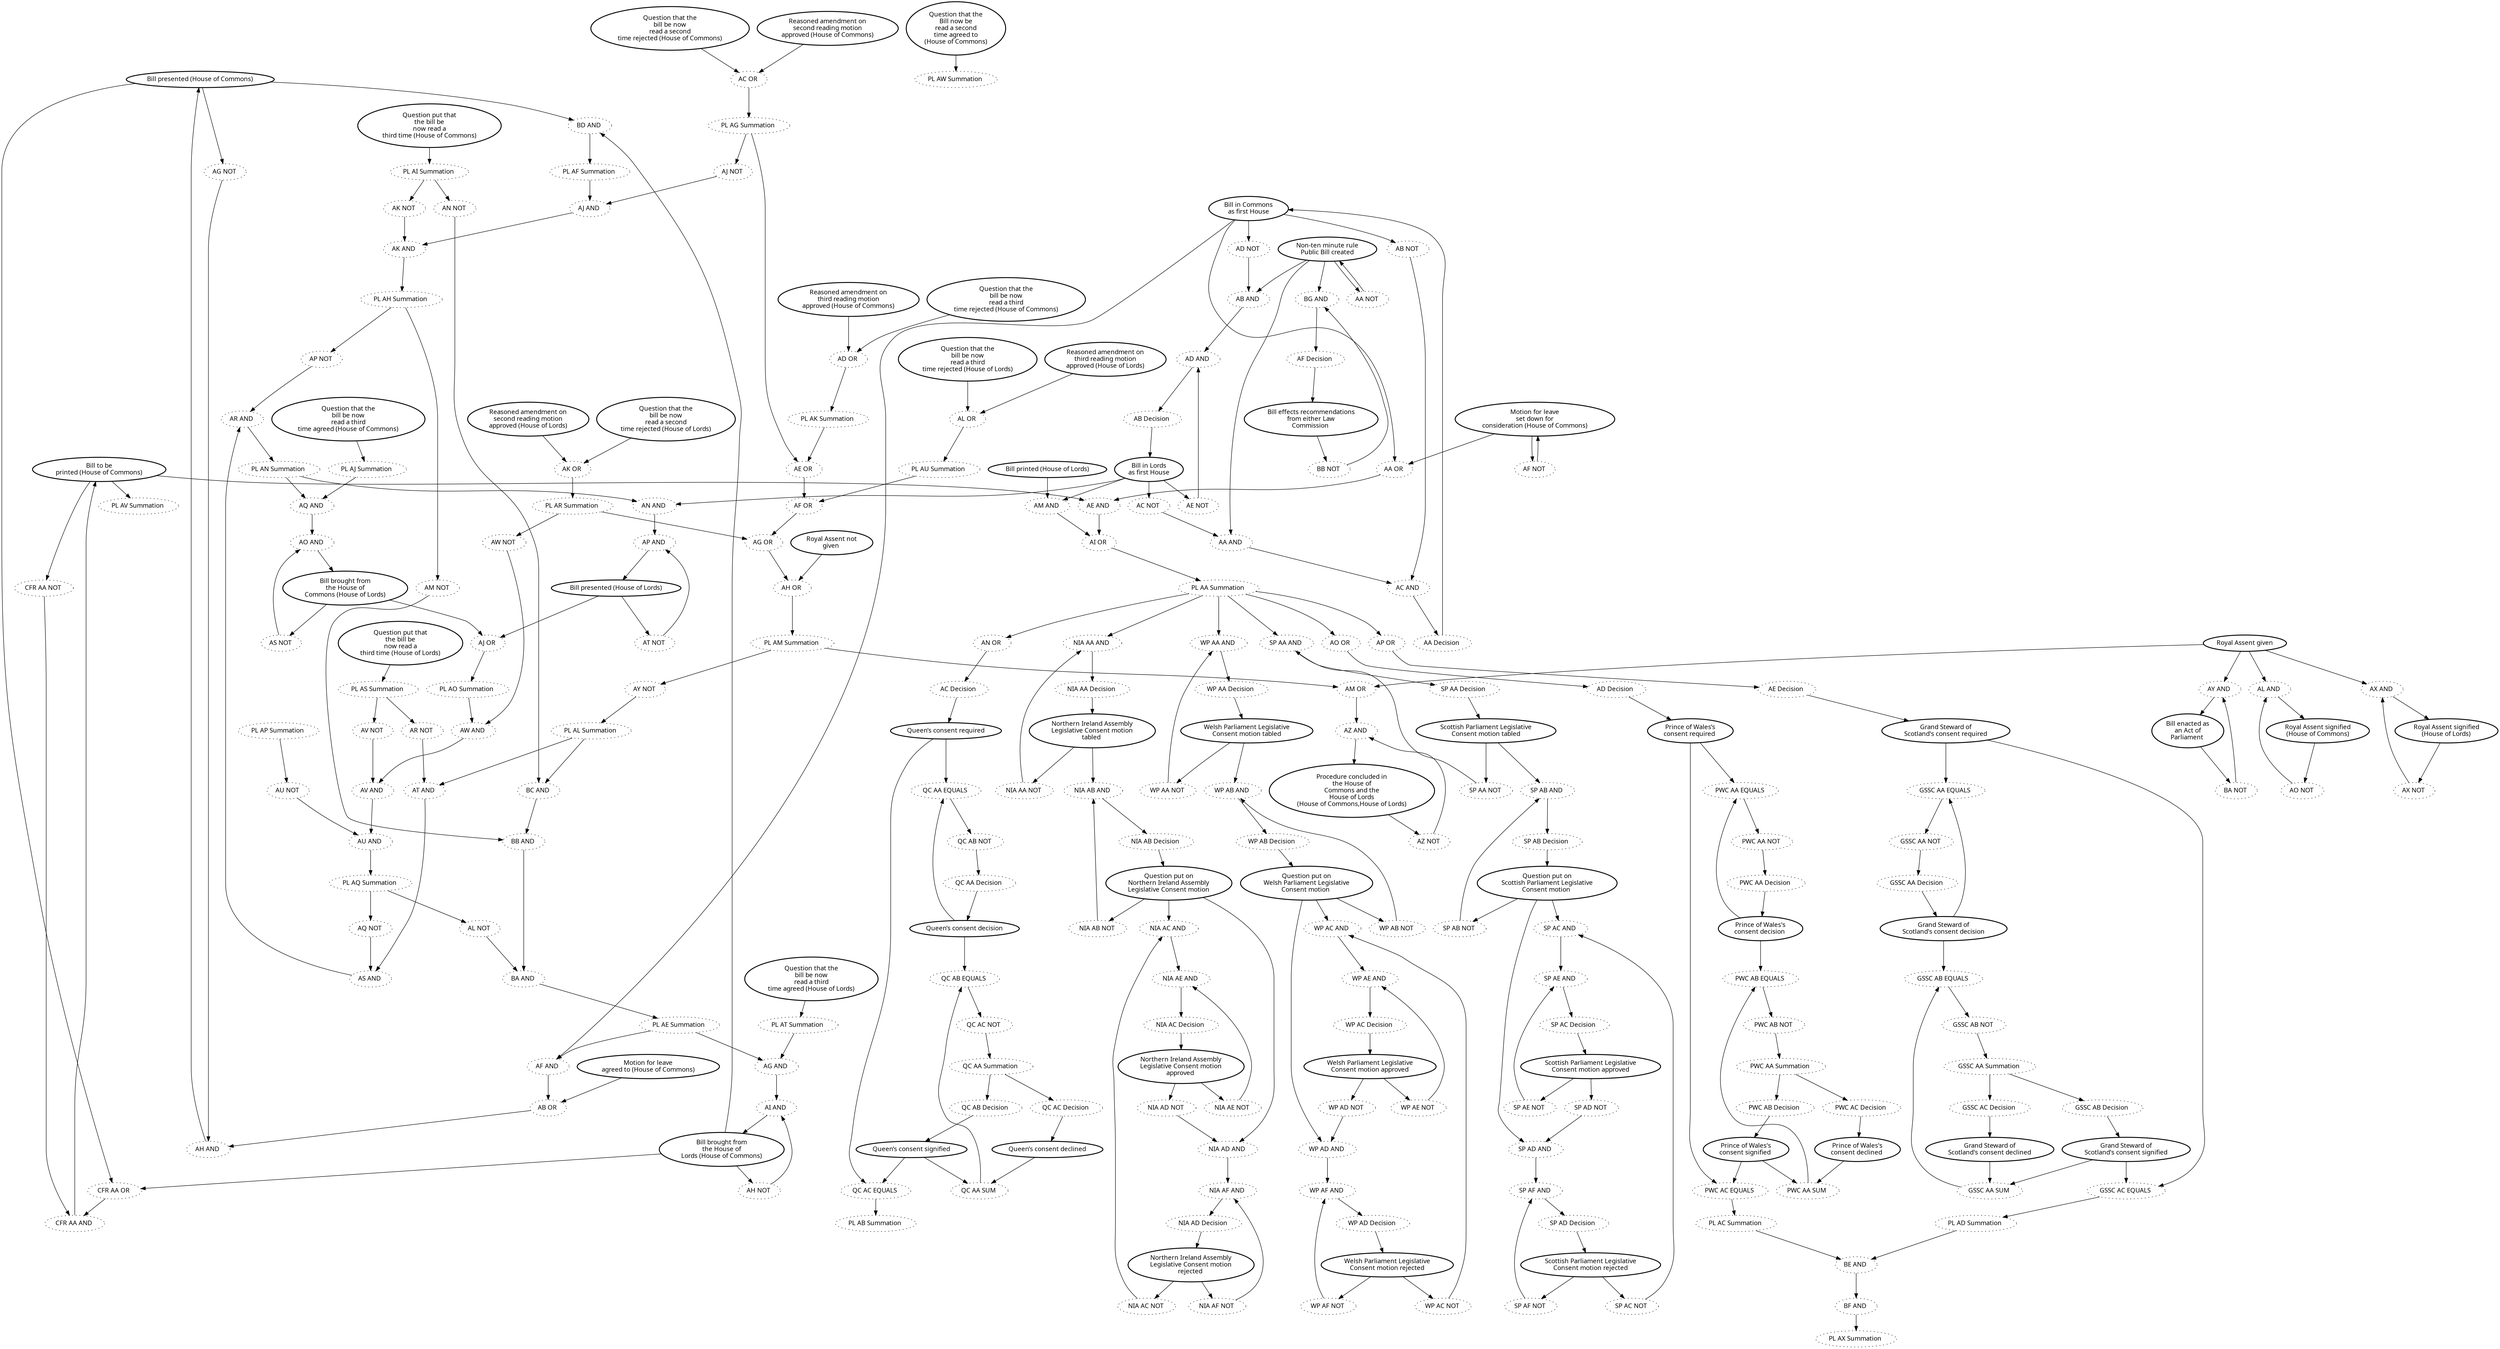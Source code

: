 digraph{graph[fontname="calibri"];node[fontname="calibri"];edge[fontname="calibri"];edge [style=solid, color=black];"1172"->"1173"[label=""];edge[style=solid, color=black];edge [style=solid, color=black];"1173"->"1185"[label=""];edge[style=solid, color=black];edge [style=solid, color=black];"1185"->"1189"[label=""];edge[style=solid, color=black];edge [style=solid, color=black];"1189"->"1179"[label=""];edge[style=solid, color=black];edge [style=solid, color=black];"1179"->"1173"[label=""];edge[style=solid, color=black];edge [style=solid, color=black];"1189"->"1174"[label=""];edge[style=solid, color=black];edge [style=solid, color=black];"1174"->"1186"[label=""];edge[style=solid, color=black];edge [style=solid, color=black];"1186"->"1190"[label=""];edge[style=solid, color=black];edge [style=solid, color=black];"1190"->"1180"[label=""];edge[style=solid, color=black];edge [style=solid, color=black];"1180"->"1174"[label=""];edge[style=solid, color=black];edge [style=solid, color=black];"1190"->"1175"[label=""];edge[style=solid, color=black];edge [style=solid, color=black];"1175"->"1177"[label=""];edge[style=solid, color=black];edge [style=solid, color=black];"1177"->"1187"[label=""];edge[style=solid, color=black];edge [style=solid, color=black];"1187"->"1191"[label=""];edge[style=solid, color=black];edge [style=solid, color=black];"1191"->"1183"[label=""];edge[style=solid, color=black];edge [style=solid, color=black];"1183"->"1177"[label=""];edge[style=solid, color=black];edge [style=solid, color=black];"1191"->"1182"[label=""];edge[style=solid, color=black];edge [style=solid, color=black];"1182"->"1176"[label=""];edge[style=solid, color=black];edge [style=solid, color=black];"1190"->"1176"[label=""];edge[style=solid, color=black];edge [style=solid, color=black];"1176"->"1178"[label=""];edge[style=solid, color=black];edge [style=solid, color=black];"1178"->"1188"[label=""];edge[style=solid, color=black];edge [style=solid, color=black];"1188"->"1192"[label=""];edge[style=solid, color=black];edge [style=solid, color=black];"1192"->"1184"[label=""];edge[style=solid, color=black];edge [style=solid, color=black];"1184"->"1178"[label=""];edge[style=solid, color=black];edge [style=solid, color=black];"1192"->"1181"[label=""];edge[style=solid, color=black];edge [style=solid, color=black];"1181"->"1175"[label=""];edge[style=solid, color=black];edge [style=solid, color=black];"1172"->"1207"[label=""];edge[style=solid, color=black];edge [style=solid, color=black];"1207"->"1197"[label=""];edge[style=solid, color=black];edge [style=solid, color=black];"1197"->"1193"[label=""];edge[style=solid, color=black];edge [style=solid, color=black];"1193"->"1201"[label=""];edge[style=solid, color=black];edge [style=solid, color=black];"1201"->"1207"[label=""];edge[style=solid, color=black];edge [style=solid, color=black];"1193"->"1208"[label=""];edge[style=solid, color=black];edge [style=solid, color=black];"1208"->"1198"[label=""];edge[style=solid, color=black];edge [style=solid, color=black];"1198"->"1194"[label=""];edge[style=solid, color=black];edge [style=solid, color=black];"1194"->"1202"[label=""];edge[style=solid, color=black];edge [style=solid, color=black];"1202"->"1208"[label=""];edge[style=solid, color=black];edge [style=solid, color=black];"1194"->"1209"[label=""];edge[style=solid, color=black];edge [style=solid, color=black];"1209"->"1211"[label=""];edge[style=solid, color=black];edge [style=solid, color=black];"1211"->"1199"[label=""];edge[style=solid, color=black];edge [style=solid, color=black];"1199"->"1195"[label=""];edge[style=solid, color=black];edge [style=solid, color=black];"1195"->"1205"[label=""];edge[style=solid, color=black];edge [style=solid, color=black];"1205"->"1211"[label=""];edge[style=solid, color=black];edge [style=solid, color=black];"1195"->"1204"[label=""];edge[style=solid, color=black];edge [style=solid, color=black];"1204"->"1210"[label=""];edge[style=solid, color=black];edge [style=solid, color=black];"1194"->"1210"[label=""];edge[style=solid, color=black];edge [style=solid, color=black];"1210"->"1212"[label=""];edge[style=solid, color=black];edge [style=solid, color=black];"1212"->"1200"[label=""];edge[style=solid, color=black];edge [style=solid, color=black];"1200"->"1196"[label=""];edge[style=solid, color=black];edge [style=solid, color=black];"1196"->"1206"[label=""];edge[style=solid, color=black];edge [style=solid, color=black];"1206"->"1212"[label=""];edge[style=solid, color=black];edge [style=solid, color=black];"1196"->"1203"[label=""];edge[style=solid, color=black];edge [style=solid, color=black];"1203"->"1209"[label=""];edge[style=solid, color=black];edge [style=solid, color=black];"1172"->"1217"[label=""];edge[style=solid, color=black];edge [style=solid, color=black];"1229"->"1213"[label=""];edge[style=solid, color=black];edge [style=solid, color=black];"1213"->"1223"[label=""];edge[style=solid, color=black];edge [style=solid, color=black];"1223"->"1217"[label=""];edge[style=solid, color=black];edge [style=solid, color=black];"1213"->"1218"[label=""];edge[style=solid, color=black];edge [style=solid, color=black];"1218"->"1230"[label=""];edge[style=solid, color=black];edge [style=solid, color=black];"1230"->"1214"[label=""];edge[style=solid, color=black];edge [style=solid, color=black];"1214"->"1224"[label=""];edge[style=solid, color=black];edge [style=solid, color=black];"1224"->"1218"[label=""];edge[style=solid, color=black];edge [style=solid, color=black];"1214"->"1219"[label=""];edge[style=solid, color=black];edge [style=solid, color=black];"1219"->"1221"[label=""];edge[style=solid, color=black];edge [style=solid, color=black];"1221"->"1231"[label=""];edge[style=solid, color=black];edge [style=solid, color=black];"1231"->"1215"[label=""];edge[style=solid, color=black];edge [style=solid, color=black];"1215"->"1227"[label=""];edge[style=solid, color=black];edge [style=solid, color=black];"1227"->"1221"[label=""];edge[style=solid, color=black];edge [style=solid, color=black];"1215"->"1226"[label=""];edge[style=solid, color=black];edge [style=solid, color=black];"1226"->"1220"[label=""];edge[style=solid, color=black];edge [style=solid, color=black];"1214"->"1220"[label=""];edge[style=solid, color=black];edge [style=solid, color=black];"1220"->"1222"[label=""];edge[style=solid, color=black];edge [style=solid, color=black];"1222"->"1232"[label=""];edge[style=solid, color=black];edge [style=solid, color=black];"1232"->"1216"[label=""];edge[style=solid, color=black];edge [style=solid, color=black];"1216"->"1228"[label=""];edge[style=solid, color=black];edge [style=solid, color=black];"1228"->"1222"[label=""];edge[style=solid, color=black];edge [style=solid, color=black];"1216"->"1225"[label=""];edge[style=solid, color=black];edge [style=solid, color=black];"1225"->"1219"[label=""];edge[style=solid, color=black];edge [style=solid, color=black];"1217"->"1229"[label=""];edge[style=solid, color=black];edge [style=solid, color=black];"1233"->"1245"[label=""];edge[style=solid, color=black];edge [style=solid, color=black];"1234"->"1245"[label=""];edge[style=solid, color=black];edge [style=solid, color=black];"1245"->"1248"[label=""];edge[style=solid, color=black];edge [style=solid, color=black];"1248"->"1239"[label=""];edge[style=solid, color=black];edge [style=solid, color=black];"1239"->"1234"[label=""];edge[style=solid, color=black];edge [style=solid, color=black];"1234"->"1246"[label=""];edge[style=solid, color=black];edge [style=solid, color=black];"1246"->"1249"[label=""];edge[style=solid, color=black];edge [style=solid, color=black];"1249"->"1237"[label=""];edge[style=solid, color=black];edge [style=solid, color=black];"1237"->"1240"[label=""];edge[style=solid, color=black];edge [style=solid, color=black];"1237"->"1241"[label=""];edge[style=solid, color=black];edge [style=solid, color=black];"1241"->"1236"[label=""];edge[style=solid, color=black];edge [style=solid, color=black];"1236"->"1244"[label=""];edge[style=solid, color=black];edge [style=solid, color=black];"1240"->"1235"[label=""];edge[style=solid, color=black];edge [style=solid, color=black];"1235"->"1244"[label=""];edge[style=solid, color=black];edge [style=solid, color=black];"1244"->"1246"[label=""];edge[style=solid, color=black];edge [style=solid, color=black];"1233"->"1250"[label=""];edge[style=solid, color=black];edge [style=solid, color=black];"1235"->"1250"[label=""];edge[style=solid, color=black];edge [style=solid, color=black];"1250"->"1238"[label=""];edge[style=solid, color=black];edge [style=solid, color=black];"1262"->"1257"[label=""];edge[style=solid, color=black];edge [style=solid, color=black];"1257"->"1251"[label=""];edge[style=solid, color=black];edge [style=solid, color=black];"1251"->"1253"[label=""];edge[style=solid, color=black];edge [style=solid, color=black];"1253"->"1263"[label=""];edge[style=solid, color=black];edge [style=solid, color=black];"1263"->"1257"[label=""];edge[style=solid, color=black];edge [style=solid, color=black];"1263"->"1258"[label=""];edge[style=solid, color=black];edge [style=solid, color=black];"1258"->"1252"[label=""];edge[style=solid, color=black];edge [style=solid, color=black];"1252"->"1260"[label=""];edge[style=solid, color=black];edge [style=solid, color=black];"1260"->"1254"[label=""];edge[style=solid, color=black];edge [style=solid, color=black];"1260"->"1255"[label=""];edge[style=solid, color=black];edge [style=solid, color=black];"1255"->"1265"[label=""];edge[style=solid, color=black];edge [style=solid, color=black];"1265"->"1256"[label=""];edge[style=solid, color=black];edge [style=solid, color=black];"1256"->"1258"[label=""];edge[style=solid, color=black];edge [style=solid, color=black];"1254"->"1264"[label=""];edge[style=solid, color=black];edge [style=solid, color=black];"1264"->"1256"[label=""];edge[style=solid, color=black];edge [style=solid, color=black];"1262"->"1259"[label=""];edge[style=solid, color=black];edge [style=solid, color=black];"1264"->"1259"[label=""];edge[style=solid, color=black];edge [style=solid, color=black];"1259"->"1261"[label=""];edge[style=solid, color=black];edge [style=solid, color=black];"1277"->"1272"[label=""];edge[style=solid, color=black];edge [style=solid, color=black];"1272"->"1266"[label=""];edge[style=solid, color=black];edge [style=solid, color=black];"1266"->"1268"[label=""];edge[style=solid, color=black];edge [style=solid, color=black];"1268"->"1278"[label=""];edge[style=solid, color=black];edge [style=solid, color=black];"1278"->"1272"[label=""];edge[style=solid, color=black];edge [style=solid, color=black];"1278"->"1273"[label=""];edge[style=solid, color=black];edge [style=solid, color=black];"1273"->"1267"[label=""];edge[style=solid, color=black];edge [style=solid, color=black];"1267"->"1275"[label=""];edge[style=solid, color=black];edge [style=solid, color=black];"1275"->"1269"[label=""];edge[style=solid, color=black];edge [style=solid, color=black];"1275"->"1270"[label=""];edge[style=solid, color=black];edge [style=solid, color=black];"1270"->"1280"[label=""];edge[style=solid, color=black];edge [style=solid, color=black];"1280"->"1271"[label=""];edge[style=solid, color=black];edge [style=solid, color=black];"1271"->"1273"[label=""];edge[style=solid, color=black];edge [style=solid, color=black];"1269"->"1279"[label=""];edge[style=solid, color=black];edge [style=solid, color=black];"1279"->"1271"[label=""];edge[style=solid, color=black];edge [style=solid, color=black];"1277"->"1274"[label=""];edge[style=solid, color=black];edge [style=solid, color=black];"1279"->"1274"[label=""];edge[style=solid, color=black];edge [style=solid, color=black];"1274"->"1276"[label=""];edge[style=solid, color=black];edge [style=solid, color=black];"1352"->"1351"[label=""];edge[style=solid, color=black];edge [style=solid, color=black];"1353"->"1351"[label=""];edge[style=solid, color=black];edge [style=solid, color=black];"1351"->"1350"[label=""];edge[style=solid, color=black];edge [style=solid, color=black];"1350"->"1354"[label=""];edge[style=solid, color=black];edge [style=solid, color=black];"1354"->"1349"[label=""];edge[style=solid, color=black];edge [style=solid, color=black];"1349"->"1350"[label=""];edge[style=solid, color=black];edge [style=solid, color=black];"542"->"1355"[label=""];edge[style=solid, color=black];edge [style=solid, color=black];"1355"->"542"[label=""];edge[style=solid, color=black];edge [style=solid, color=black];"1355"->"538"[label=""];edge[style=solid, color=black];edge [style=solid, color=black];"1355"->"540"[label=""];edge[style=solid, color=black];edge [style=solid, color=black];"538"->"283"[label=""];edge[style=solid, color=black];edge [style=solid, color=black];"283"->"281"[label=""];edge[style=solid, color=black];edge [style=solid, color=black];"281"->"1356"[label=""];edge[style=solid, color=black];edge [style=solid, color=black];"1356"->"539"[label=""];edge[style=solid, color=black];edge [style=solid, color=black];"539"->"283"[label=""];edge[style=solid, color=black];edge [style=solid, color=black];"1356"->"284"[label=""];edge[style=solid, color=black];edge [style=solid, color=black];"284"->"540"[label=""];edge[style=solid, color=black];edge [style=solid, color=black];"540"->"287"[label=""];edge[style=solid, color=black];edge [style=solid, color=black];"287"->"293"[label=""];edge[style=solid, color=black];edge [style=solid, color=black];"293"->"1357"[label=""];edge[style=solid, color=black];edge [style=solid, color=black];"1357"->"289"[label=""];edge[style=solid, color=black];edge [style=solid, color=black];"289"->"287"[label=""];edge[style=solid, color=black];edge [style=solid, color=black];"1357"->"282"[label=""];edge[style=solid, color=black];edge [style=solid, color=black];"282"->"538"[label=""];edge[style=solid, color=black];edge [style=solid, color=black];"1356"->"296"[label=""];edge[style=solid, color=black];edge [style=solid, color=black];"1356"->"285"[label=""];edge[style=solid, color=black];edge [style=solid, color=black];"1358"->"292"[label=""];edge[style=solid, color=black];edge [style=solid, color=black];"292"->"1358"[label=""];edge[style=solid, color=black];edge [style=solid, color=black];"1358"->"285"[label=""];edge[style=solid, color=black];edge [style=solid, color=black];"285"->"288"[label=""];edge[style=solid, color=black];edge [style=solid, color=black];"1354"->"288"[label=""];edge[style=solid, color=black];edge [style=solid, color=black];"288"->"312"[label=""];edge[style=solid, color=black];edge [style=solid, color=black];"1357"->"326"[label=""];edge[style=solid, color=black];edge [style=solid, color=black];"1357"->"323"[label=""];edge[style=solid, color=black];edge [style=solid, color=black];"323"->"312"[label=""];edge[style=solid, color=black];edge [style=solid, color=black];"312"->"1172"[label=""];edge[style=solid, color=black];edge [style=solid, color=black];"1172"->"419"[label=""];edge[style=solid, color=black];edge [style=solid, color=black];"1172"->"418"[label=""];edge[style=solid, color=black];edge [style=solid, color=black];"1172"->"417"[label=""];edge[style=solid, color=black];edge [style=solid, color=black];"417"->"294"[label=""];edge[style=solid, color=black];edge [style=solid, color=black];"294"->"1233"[label=""];edge[style=solid, color=black];edge [style=solid, color=black];"418"->"298"[label=""];edge[style=solid, color=black];edge [style=solid, color=black];"298"->"1262"[label=""];edge[style=solid, color=black];edge [style=solid, color=black];"419"->"309"[label=""];edge[style=solid, color=black];edge [style=solid, color=black];"309"->"1277"[label=""];edge[style=solid, color=black];edge [style=solid, color=black];"1359"->"286"[label=""];edge[style=solid, color=black];edge [style=solid, color=black];"1364"->"291"[label=""];edge[style=solid, color=black];edge [style=solid, color=black];"1365"->"291"[label=""];edge[style=solid, color=black];edge [style=solid, color=black];"291"->"1338"[label=""];edge[style=solid, color=black];edge [style=solid, color=black];"1338"->"295"[label=""];edge[style=solid, color=black];edge [style=solid, color=black];"1363"->"1337"[label=""];edge[style=solid, color=black];edge [style=solid, color=black];"1337"->"329"[label=""];edge[style=solid, color=black];edge [style=solid, color=black];"1362"->"1336"[label=""];edge[style=solid, color=black];edge [style=solid, color=black];"1336"->"311"[label=""];edge[style=solid, color=black];edge [style=solid, color=black];"1336"->"325"[label=""];edge[style=solid, color=black];edge [style=solid, color=black];"325"->"341"[label=""];edge[style=solid, color=black];edge [style=solid, color=black];"1339"->"341"[label=""];edge[style=solid, color=black];edge [style=solid, color=black];"341"->"340"[label=""];edge[style=solid, color=black];edge [style=solid, color=black];"1360"->"290"[label=""];edge[style=solid, color=black];edge [style=solid, color=black];"1361"->"290"[label=""];edge[style=solid, color=black];edge [style=solid, color=black];"290"->"1334"[label=""];edge[style=solid, color=black];edge [style=solid, color=black];"1334"->"295"[label=""];edge[style=solid, color=black];edge [style=solid, color=black];"1334"->"308"[label=""];edge[style=solid, color=black];edge [style=solid, color=black];"308"->"310"[label=""];edge[style=solid, color=black];edge [style=solid, color=black];"1333"->"310"[label=""];edge[style=solid, color=black];edge [style=solid, color=black];"310"->"314"[label=""];edge[style=solid, color=black];edge [style=solid, color=black];"311"->"314"[label=""];edge[style=solid, color=black];edge [style=solid, color=black];"314"->"1335"[label=""];edge[style=solid, color=black];edge [style=solid, color=black];"1335"->"319"[label=""];edge[style=solid, color=black];edge [style=solid, color=black];"1335"->"405"[label=""];edge[style=solid, color=black];edge [style=solid, color=black];"1374"->"1346"[label=""];edge[style=solid, color=black];edge [style=solid, color=black];"1371"->"1347"[label=""];edge[style=solid, color=black];edge [style=solid, color=black];"1372"->"318"[label=""];edge[style=solid, color=black];edge [style=solid, color=black];"1373"->"318"[label=""];edge[style=solid, color=black];edge [style=solid, color=black];"318"->"1348"[label=""];edge[style=solid, color=black];edge [style=solid, color=black];"1348"->"302"[label=""];edge[style=solid, color=black];edge [style=solid, color=black];"1347"->"300"[label=""];edge[style=solid, color=black];edge [style=solid, color=black];"1346"->"407"[label=""];edge[style=solid, color=black];edge [style=solid, color=black];"1346"->"411"[label=""];edge[style=solid, color=black];edge [style=solid, color=black];"1375"->"317"[label=""];edge[style=solid, color=black];edge [style=solid, color=black];"1376"->"317"[label=""];edge[style=solid, color=black];edge [style=solid, color=black];"317"->"1345"[label=""];edge[style=solid, color=black];edge [style=solid, color=black];"1345"->"303"[label=""];edge[style=solid, color=black];edge [style=solid, color=black];"1345"->"412"[label=""];edge[style=solid, color=black];edge [style=solid, color=black];"412"->"335"[label=""];edge[style=solid, color=black];edge [style=solid, color=black];"411"->"334"[label=""];edge[style=solid, color=black];edge [style=solid, color=black];"1377"->"313"[label=""];edge[style=solid, color=black];edge [style=solid, color=black];"1378"->"313"[label=""];edge[style=solid, color=black];edge [style=solid, color=black];"313"->"1342"[label=""];edge[style=solid, color=black];edge [style=solid, color=black];"1342"->"335"[label=""];edge[style=solid, color=black];edge [style=solid, color=black];"335"->"334"[label=""];edge[style=solid, color=black];edge [style=solid, color=black];"334"->"333"[label=""];edge[style=solid, color=black];edge [style=solid, color=black];"1343"->"410"[label=""];edge[style=solid, color=black];edge [style=solid, color=black];"410"->"333"[label=""];edge[style=solid, color=black];edge [style=solid, color=black];"333"->"1344"[label=""];edge[style=solid, color=black];edge [style=solid, color=black];"1344"->"406"[label=""];edge[style=solid, color=black];edge [style=solid, color=black];"1344"->"316"[label=""];edge[style=solid, color=black];edge [style=solid, color=black];"319"->"340"[label=""];edge[style=solid, color=black];edge [style=solid, color=black];"340"->"339"[label=""];edge[style=solid, color=black];edge [style=solid, color=black];"316"->"339"[label=""];edge[style=solid, color=black];edge [style=solid, color=black];"339"->"1332"[label=""];edge[style=solid, color=black];edge [style=solid, color=black];"1332"->"296"[label=""];edge[style=solid, color=black];edge [style=solid, color=black];"1332"->"300"[label=""];edge[style=solid, color=black];edge [style=solid, color=black];"300"->"307"[label=""];edge[style=solid, color=black];edge [style=solid, color=black];"307"->"1353"[label=""];edge[style=solid, color=black];edge [style=solid, color=black];"1353"->"301"[label=""];edge[style=solid, color=black];edge [style=solid, color=black];"301"->"307"[label=""];edge[style=solid, color=black];edge [style=solid, color=black];"1353"->"343"[label=""];edge[style=solid, color=black];edge [style=solid, color=black];"296"->"286"[label=""];edge[style=solid, color=black];edge [style=solid, color=black];"286"->"305"[label=""];edge[style=solid, color=black];edge [style=solid, color=black];"305"->"1352"[label=""];edge[style=solid, color=black];edge [style=solid, color=black];"1352"->"297"[label=""];edge[style=solid, color=black];edge [style=solid, color=black];"297"->"305"[label=""];edge[style=solid, color=black];edge [style=solid, color=black];"1352"->"343"[label=""];edge[style=solid, color=black];edge [style=solid, color=black];"343"->"1333"[label=""];edge[style=solid, color=black];edge [style=solid, color=black];"1379"->"323"[label=""];edge[style=solid, color=black];edge [style=solid, color=black];"1341"->"326"[label=""];edge[style=solid, color=black];edge [style=solid, color=black];"326"->"299"[label=""];edge[style=solid, color=black];edge [style=solid, color=black];"299"->"1378"[label=""];edge[style=solid, color=black];edge [style=solid, color=black];"1378"->"409"[label=""];edge[style=solid, color=black];edge [style=solid, color=black];"409"->"299"[label=""];edge[style=solid, color=black];edge [style=solid, color=black];"1341"->"329"[label=""];edge[style=solid, color=black];edge [style=solid, color=black];"329"->"327"[label=""];edge[style=solid, color=black];edge [style=solid, color=black];"327"->"1377"[label=""];edge[style=solid, color=black];edge [style=solid, color=black];"1377"->"408"[label=""];edge[style=solid, color=black];edge [style=solid, color=black];"408"->"327"[label=""];edge[style=solid, color=black];edge [style=solid, color=black];"1340"->"322"[label=""];edge[style=solid, color=black];edge [style=solid, color=black];"1368"->"322"[label=""];edge[style=solid, color=black];edge [style=solid, color=black];"322"->"338"[label=""];edge[style=solid, color=black];edge [style=solid, color=black];"338"->"111"[label=""];edge[style=solid, color=black];edge [style=solid, color=black];"111"->"415"[label=""];edge[style=solid, color=black];edge [style=solid, color=black];"415"->"338"[label=""];edge[style=solid, color=black];edge [style=solid, color=black];"295"->"302"[label=""];edge[style=solid, color=black];edge [style=solid, color=black];"302"->"303"[label=""];edge[style=solid, color=black];edge [style=solid, color=black];"303"->"304"[label=""];edge[style=solid, color=black];edge [style=solid, color=black];"1367"->"304"[label=""];edge[style=solid, color=black];edge [style=solid, color=black];"304"->"1340"[label=""];edge[style=solid, color=black];edge [style=solid, color=black];"1340"->"414"[label=""];edge[style=solid, color=black];edge [style=solid, color=black];"414"->"1339"[label=""];edge[style=solid, color=black];edge [style=solid, color=black];"1339"->"332"[label=""];edge[style=solid, color=black];edge [style=solid, color=black];"407"->"332"[label=""];edge[style=solid, color=black];edge [style=solid, color=black];"332"->"331"[label=""];edge[style=solid, color=black];edge [style=solid, color=black];"406"->"331"[label=""];edge[style=solid, color=black];edge [style=solid, color=black];"331"->"330"[label=""];edge[style=solid, color=black];edge [style=solid, color=black];"405"->"330"[label=""];edge[style=solid, color=black];edge [style=solid, color=black];"330"->"1341"[label=""];edge[style=solid, color=black];edge [style=solid, color=black];"1368"->"315"[label=""];edge[style=solid, color=black];edge [style=solid, color=black];"315"->"1366"[label=""];edge[style=solid, color=black];edge [style=solid, color=black];"1366"->"328"[label=""];edge[style=solid, color=black];edge [style=solid, color=black];"328"->"315"[label=""];edge[style=solid, color=black];edge [style=solid, color=black];"336"->"1370"[label=""];edge[style=solid, color=black];edge [style=solid, color=black];"1370"->"413"[label=""];edge[style=solid, color=black];edge [style=solid, color=black];"413"->"336"[label=""];edge[style=solid, color=black];edge [style=solid, color=black];"1368"->"337"[label=""];edge[style=solid, color=black];edge [style=solid, color=black];"337"->"1369"[label=""];edge[style=solid, color=black];edge [style=solid, color=black];"1369"->"416"[label=""];edge[style=solid, color=black];edge [style=solid, color=black];"416"->"337"[label=""];edge[style=solid, color=black];edge [style=solid, color=black];"1368"->"336"[label=""];edge[style=solid, color=black];edge [style=solid, color=black];"1354"->"1437"[label=""];edge[style=solid, color=black];edge [style=solid, color=black];"1438"->"1439"[label=""];edge[style=solid, color=black];edge [style=solid, color=black];"1276"->"344"[label=""];edge[style=solid, color=black];edge [style=solid, color=black];"1261"->"344"[label=""];edge[style=solid, color=black];edge [style=solid, color=black];"344"->"345"[label=""];edge[style=solid, color=black];edge [style=solid, color=black];"345"->"1440"[label=""];edge[style=solid, color=black];edge [style=solid, color=black];"1355"->"346"[label=""];edge[style=solid, color=black];edge [style=solid, color=black];"346"->"320"[label=""];edge[style=solid, color=black];edge [style=solid, color=black];"320"->"1441"[label=""];edge[style=solid, color=black];edge [style=solid, color=black];"1441"->"429"[label=""];edge[style=solid, color=black];edge [style=solid, color=black];"429"->"346"[label=""];edge[style=solid, color=black];"1172" [label="PL AA Summation ", style=dotted];"1173" [label="NIA AA AND ", style=dotted];"1185" [label="NIA AA Decision ", style=dotted];"1189" [label="Northern Ireland Assembly\nLegislative Consent motion\ntabled ", style=bold];"1179" [label="NIA AA NOT ", style=dotted];"1174" [label="NIA AB AND ", style=dotted];"1186" [label="NIA AB Decision ", style=dotted];"1190" [label="Question put on\nNorthern Ireland Assembly\nLegislative Consent motion\n", style=bold];"1180" [label="NIA AB NOT ", style=dotted];"1175" [label="NIA AC AND ", style=dotted];"1177" [label="NIA AE AND ", style=dotted];"1187" [label="NIA AC Decision ", style=dotted];"1191" [label="Northern Ireland Assembly\nLegislative Consent motion\napproved ", style=bold];"1183" [label="NIA AE NOT ", style=dotted];"1182" [label="NIA AD NOT ", style=dotted];"1176" [label="NIA AD AND ", style=dotted];"1178" [label="NIA AF AND ", style=dotted];"1188" [label="NIA AD Decision ", style=dotted];"1192" [label="Northern Ireland Assembly\nLegislative Consent motion\nrejected ", style=bold];"1184" [label="NIA AF NOT ", style=dotted];"1181" [label="NIA AC NOT ", style=dotted];"1207" [label="WP AA AND ", style=dotted];"1197" [label="WP AA Decision ", style=dotted];"1193" [label="Welsh Parliament Legislative\nConsent motion tabled\n", style=bold];"1201" [label="WP AA NOT ", style=dotted];"1208" [label="WP AB AND ", style=dotted];"1198" [label="WP AB Decision ", style=dotted];"1194" [label="Question put on\nWelsh Parliament Legislative\nConsent motion ", style=bold];"1202" [label="WP AB NOT ", style=dotted];"1209" [label="WP AC AND ", style=dotted];"1211" [label="WP AE AND ", style=dotted];"1199" [label="WP AC Decision ", style=dotted];"1195" [label="Welsh Parliament Legislative\nConsent motion approved\n", style=bold];"1205" [label="WP AE NOT ", style=dotted];"1204" [label="WP AD NOT ", style=dotted];"1210" [label="WP AD AND ", style=dotted];"1212" [label="WP AF AND ", style=dotted];"1200" [label="WP AD Decision ", style=dotted];"1196" [label="Welsh Parliament Legislative\nConsent motion rejected\n", style=bold];"1206" [label="WP AF NOT ", style=dotted];"1203" [label="WP AC NOT ", style=dotted];"1229" [label="SP AA Decision ", style=dotted];"1213" [label="Scottish Parliament Legislative\nConsent motion tabled\n", style=bold];"1223" [label="SP AA NOT ", style=dotted];"1218" [label="SP AB AND ", style=dotted];"1230" [label="SP AB Decision ", style=dotted];"1214" [label="Question put on\nScottish Parliament Legislative\nConsent motion ", style=bold];"1224" [label="SP AB NOT ", style=dotted];"1219" [label="SP AC AND ", style=dotted];"1221" [label="SP AE AND ", style=dotted];"1231" [label="SP AC Decision ", style=dotted];"1215" [label="Scottish Parliament Legislative\nConsent motion approved\n", style=bold];"1227" [label="SP AE NOT ", style=dotted];"1226" [label="SP AD NOT ", style=dotted];"1220" [label="SP AD AND ", style=dotted];"1222" [label="SP AF AND ", style=dotted];"1232" [label="SP AD Decision ", style=dotted];"1216" [label="Scottish Parliament Legislative\nConsent motion rejected\n", style=bold];"1228" [label="SP AF NOT ", style=dotted];"1225" [label="SP AC NOT ", style=dotted];"1217" [label="SP AA AND ", style=dotted];"1233" [label="Queen’s consent required\n", style=bold];"1234" [label="Queen’s consent decision\n", style=bold];"1245" [label="QC AA EQUALS ", style=dotted];"1248" [label="QC AB NOT ", style=dotted];"1239" [label="QC AA Decision ", style=dotted];"1246" [label="QC AB EQUALS ", style=dotted];"1249" [label="QC AC NOT ", style=dotted];"1237" [label="QC AA Summation ", style=dotted];"1241" [label="QC AC Decision ", style=dotted];"1236" [label="Queen’s consent declined\n", style=bold];"1240" [label="QC AB Decision ", style=dotted];"1235" [label="Queen’s consent signified\n", style=bold];"1244" [label="QC AA SUM ", style=dotted];"1250" [label="QC AC EQUALS ", style=dotted];"1262" [label="Prince of Wales’s\nconsent required ", style=bold];"1257" [label="PWC AA EQUALS ", style=dotted];"1251" [label="PWC AA NOT ", style=dotted];"1253" [label="PWC AA Decision ", style=dotted];"1263" [label="Prince of Wales's\nconsent decision ", style=bold];"1258" [label="PWC AB EQUALS ", style=dotted];"1252" [label="PWC AB NOT ", style=dotted];"1260" [label="PWC AA Summation ", style=dotted];"1255" [label="PWC AC Decision ", style=dotted];"1265" [label="Prince of Wales's\nconsent declined ", style=bold];"1256" [label="PWC AA SUM ", style=dotted];"1254" [label="PWC AB Decision ", style=dotted];"1264" [label="Prince of Wales's\nconsent signified ", style=bold];"1259" [label="PWC AC EQUALS ", style=dotted];"1277" [label="Grand Steward of\nScotland's consent required\n", style=bold];"1272" [label="GSSC AA EQUALS ", style=dotted];"1266" [label="GSSC AA NOT ", style=dotted];"1268" [label="GSSC AA Decision ", style=dotted];"1278" [label="Grand Steward of\nScotland's consent decision\n", style=bold];"1273" [label="GSSC AB EQUALS ", style=dotted];"1267" [label="GSSC AB NOT ", style=dotted];"1275" [label="GSSC AA Summation ", style=dotted];"1270" [label="GSSC AC Decision ", style=dotted];"1280" [label="Grand Steward of\nScotland's consent declined\n", style=bold];"1271" [label="GSSC AA SUM ", style=dotted];"1269" [label="GSSC AB Decision ", style=dotted];"1279" [label="Grand Steward of\nScotland's consent signified\n", style=bold];"1274" [label="GSSC AC EQUALS ", style=dotted];"1352" [label="Bill presented (House of Commons)", style=bold];"1353" [label="Bill brought from\nthe House of\nLords (House of Commons)", style=bold];"1351" [label="CFR AA OR ", style=dotted];"1350" [label="CFR AA AND ", style=dotted];"1354" [label="Bill to be\nprinted (House of Commons)", style=bold];"1349" [label="CFR AA NOT ", style=dotted];"542" [label="AA NOT ", style=dotted];"1355" [label="Non-ten minute rule\nPublic Bill created\n", style=bold];"538" [label="AA AND ", style=dotted];"283" [label="AC AND ", style=dotted];"281" [label="AA Decision ", style=dotted];"1356" [label="Bill in Commons\nas first House\n", style=bold];"539" [label="AB NOT ", style=dotted];"284" [label="AD NOT ", style=dotted];"540" [label="AB AND ", style=dotted];"287" [label="AD AND ", style=dotted];"293" [label="AB Decision ", style=dotted];"1357" [label="Bill in Lords\nas first House\n", style=bold];"289" [label="AE NOT ", style=dotted];"282" [label="AC NOT ", style=dotted];"1358" [label="Motion for leave\nset down for\nconsideration (House of Commons)", style=bold];"292" [label="AF NOT ", style=dotted];"285" [label="AA OR ", style=dotted];"288" [label="AE AND ", style=dotted];"323" [label="AM AND ", style=dotted];"312" [label="AI OR ", style=dotted];"417" [label="AN OR ", style=dotted];"294" [label="AC Decision ", style=dotted];"418" [label="AO OR ", style=dotted];"298" [label="AD Decision ", style=dotted];"419" [label="AP OR ", style=dotted];"309" [label="AE Decision ", style=dotted];"1359" [label="Motion for leave\nagreed to (House of Commons)", style=bold];"1364" [label="Question that the\nbill be now\nread a third\ntime rejected (House of Commons)", style=bold];"1365" [label="Reasoned amendment on\nthird reading motion\napproved (House of Commons)", style=bold];"291" [label="AD OR ", style=dotted];"1338" [label="PL AK Summation ", style=dotted];"1363" [label="Question that the\nbill be now\nread a third\ntime agreed (House of Commons)", style=bold];"1337" [label="PL AJ Summation ", style=dotted];"1362" [label="Question put that\nthe bill be\nnow read a\nthird time (House of Commons)", style=bold];"1336" [label="PL AI Summation ", style=dotted];"325" [label="AN NOT ", style=dotted];"1339" [label="PL AL Summation ", style=dotted];"341" [label="BC AND ", style=dotted];"1360" [label="Question that the\nbill be now\nread a second\ntime rejected (House of Commons)", style=bold];"1361" [label="Reasoned amendment on\nsecond reading motion\napproved (House of Commons)", style=bold];"290" [label="AC OR ", style=dotted];"1334" [label="PL AG Summation ", style=dotted];"308" [label="AJ NOT ", style=dotted];"1333" [label="PL AF Summation ", style=dotted];"310" [label="AJ AND ", style=dotted];"311" [label="AK NOT ", style=dotted];"314" [label="AK AND ", style=dotted];"1335" [label="PL AH Summation ", style=dotted];"1374" [label="Question put that\nthe bill be\nnow read a\nthird time (House of Lords)", style=bold];"1371" [label="Question that the\nbill be now\nread a third\ntime agreed (House of Lords)", style=bold];"1372" [label="Reasoned amendment on\nthird reading motion\napproved (House of Lords)", style=bold];"1373" [label="Question that the\nbill be now\nread a third\ntime rejected (House of Lords)", style=bold];"318" [label="AL OR ", style=dotted];"1348" [label="PL AU Summation ", style=dotted];"1347" [label="PL AT Summation ", style=dotted];"1346" [label="PL AS Summation ", style=dotted];"1375" [label="Question that the\nbill be now\nread a second\ntime rejected (House of Lords)", style=bold];"1376" [label="Reasoned amendment on\nsecond reading motion\napproved (House of Lords)", style=bold];"317" [label="AK OR ", style=dotted];"1345" [label="PL AR Summation ", style=dotted];"412" [label="AW NOT ", style=dotted];"411" [label="AV NOT ", style=dotted];"1377" [label="Bill brought from\nthe House of\nCommons (House of Lords)", style=bold];"1378" [label="Bill presented (House of Lords)", style=bold];"313" [label="AJ OR ", style=dotted];"1342" [label="PL AO Summation ", style=dotted];"335" [label="AW AND ", style=dotted];"334" [label="AV AND ", style=dotted];"1343" [label="PL AP Summation ", style=dotted];"410" [label="AU NOT ", style=dotted];"333" [label="AU AND ", style=dotted];"1344" [label="PL AQ Summation ", style=dotted];"319" [label="AM NOT ", style=dotted];"340" [label="BB AND ", style=dotted];"316" [label="AL NOT ", style=dotted];"339" [label="BA AND ", style=dotted];"1332" [label="PL AE Summation ", style=dotted];"300" [label="AG AND ", style=dotted];"307" [label="AI AND ", style=dotted];"301" [label="AH NOT ", style=dotted];"296" [label="AF AND ", style=dotted];"286" [label="AB OR ", style=dotted];"305" [label="AH AND ", style=dotted];"297" [label="AG NOT ", style=dotted];"343" [label="BD AND ", style=dotted];"1379" [label="Bill printed (House of Lords)", style=bold];"1341" [label="PL AN Summation ", style=dotted];"326" [label="AN AND ", style=dotted];"299" [label="AP AND ", style=dotted];"409" [label="AT NOT ", style=dotted];"329" [label="AQ AND ", style=dotted];"327" [label="AO AND ", style=dotted];"408" [label="AS NOT ", style=dotted];"1340" [label="PL AM Summation ", style=dotted];"1368" [label="Royal Assent given\n", style=bold];"322" [label="AM OR ", style=dotted];"338" [label="AZ AND ", style=dotted];"111" [label="Procedure concluded in\nthe House of\nCommons and the\nHouse of Lords\n(House of Commons,House of Lords)", style=bold];"415" [label="AZ NOT ", style=dotted];"295" [label="AE OR ", style=dotted];"302" [label="AF OR ", style=dotted];"303" [label="AG OR ", style=dotted];"1367" [label="Royal Assent not\ngiven ", style=bold];"304" [label="AH OR ", style=dotted];"414" [label="AY NOT ", style=dotted];"407" [label="AR NOT ", style=dotted];"332" [label="AT AND ", style=dotted];"406" [label="AQ NOT ", style=dotted];"331" [label="AS AND ", style=dotted];"405" [label="AP NOT ", style=dotted];"330" [label="AR AND ", style=dotted];"315" [label="AL AND ", style=dotted];"1366" [label="Royal Assent signified\n(House of Commons)", style=bold];"328" [label="AO NOT ", style=dotted];"336" [label="AX AND ", style=dotted];"1370" [label="Royal Assent signified\n(House of Lords)", style=bold];"413" [label="AX NOT ", style=dotted];"337" [label="AY AND ", style=dotted];"1369" [label="Bill enacted as\nan Act of\nParliament ", style=bold];"416" [label="BA NOT ", style=dotted];"1438" [label="Question that the\nBill now be\nread a second\ntime agreed to\n(House of Commons)", style=bold];"1276" [label="PL AD Summation ", style=dotted];"1261" [label="PL AC Summation ", style=dotted];"344" [label="BE AND ", style=dotted];"345" [label="BF AND ", style=dotted];"346" [label="BG AND ", style=dotted];"320" [label="AF Decision ", style=dotted];"1441" [label="Bill effects recommendations\nfrom either Law\nCommission ", style=bold];"429" [label="BB NOT ", style=dotted];"1238" [label="PL AB Summation ", style=dotted];"1437" [label="PL AV Summation ", style=dotted];"1439" [label="PL AW Summation ", style=dotted];"1440" [label="PL AX Summation ", style=dotted];}